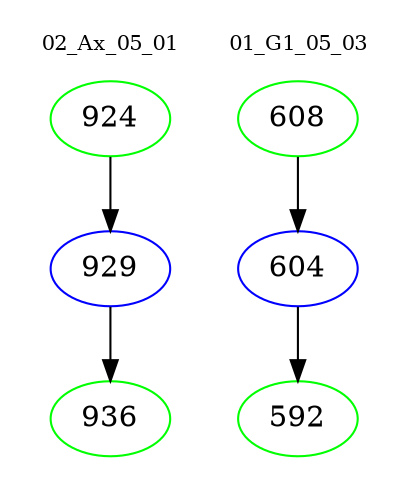 digraph{
subgraph cluster_0 {
color = white
label = "02_Ax_05_01";
fontsize=10;
T0_924 [label="924", color="green"]
T0_924 -> T0_929 [color="black"]
T0_929 [label="929", color="blue"]
T0_929 -> T0_936 [color="black"]
T0_936 [label="936", color="green"]
}
subgraph cluster_1 {
color = white
label = "01_G1_05_03";
fontsize=10;
T1_608 [label="608", color="green"]
T1_608 -> T1_604 [color="black"]
T1_604 [label="604", color="blue"]
T1_604 -> T1_592 [color="black"]
T1_592 [label="592", color="green"]
}
}
